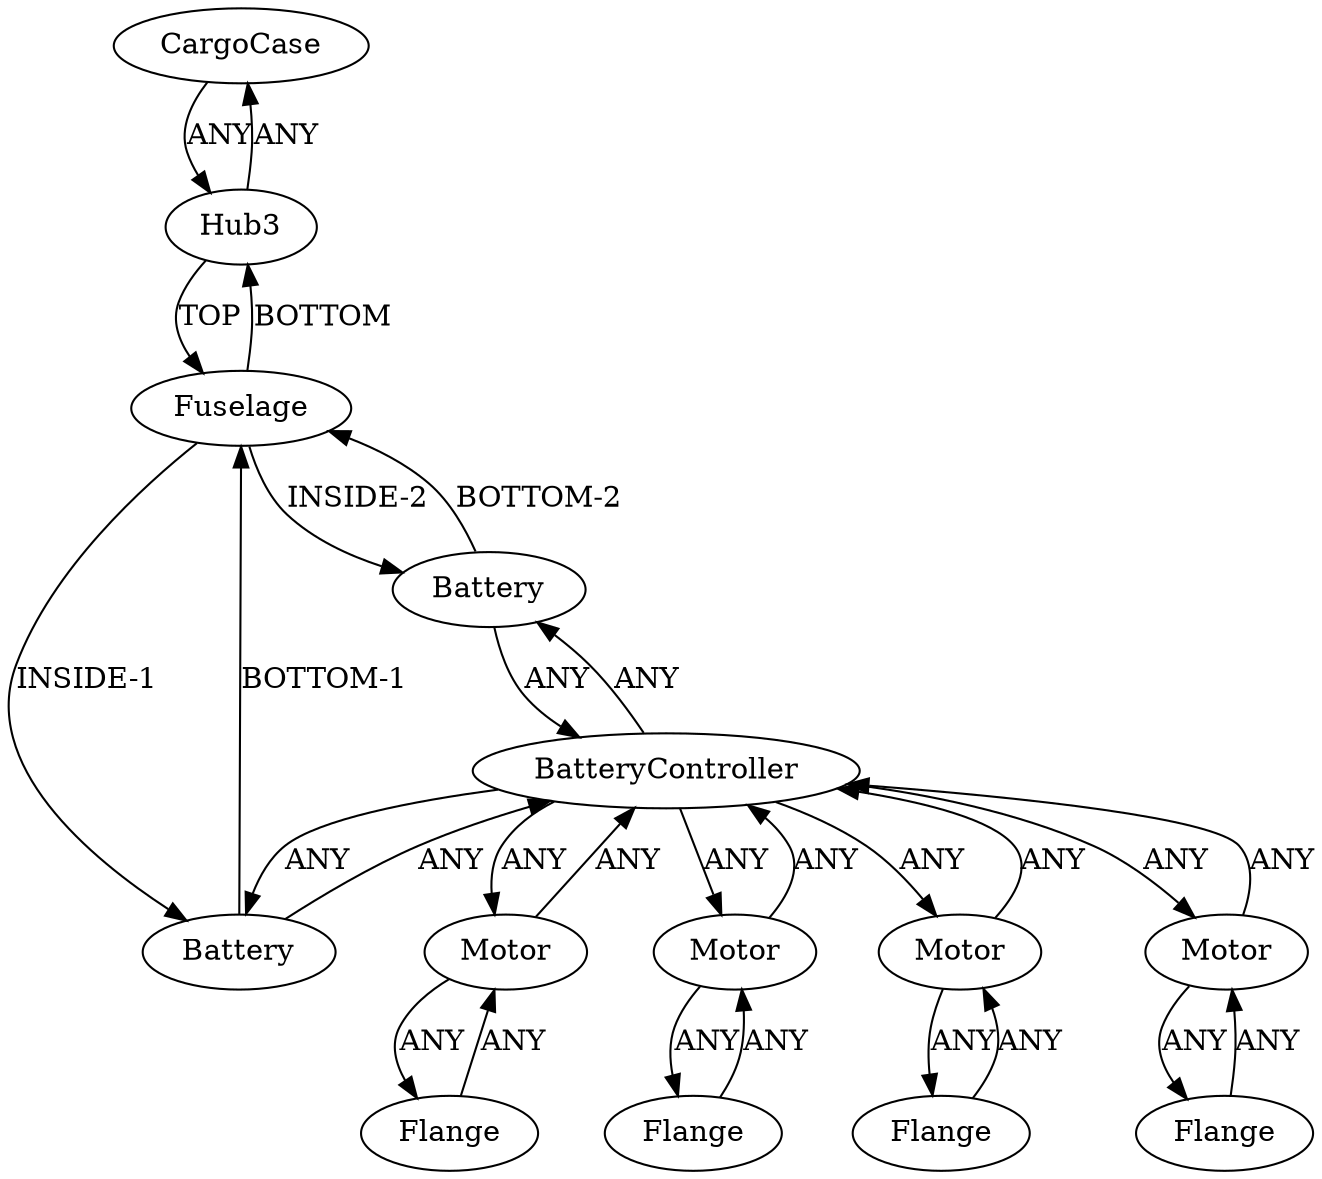 /* Created by igraph 0.10.2 */
digraph {
  0 [
    instance=CargoCase_instance_1
    label=CargoCase
  ];
  1 [
    instance=Fuselage_instance_1
    label=Fuselage
  ];
  2 [
    instance=Flange_instance_1
    label=Flange
  ];
  3 [
    instance=Motor_instance_1
    label=Motor
  ];
  4 [
    instance=Hub3_instance_4
    label=Hub3
  ];
  5 [
    instance=Flange_instance_2
    label=Flange
  ];
  6 [
    instance=Motor_instance_2
    label=Motor
  ];
  7 [
    instance=Motor_instance_3
    label=Motor
  ];
  8 [
    instance=Flange_instance_3
    label=Flange
  ];
  9 [
    instance=Flange_instance_4
    label=Flange
  ];
  10 [
    instance=Battery_instance_1
    label=Battery
  ];
  11 [
    instance=Battery_instance_2
    label=Battery
  ];
  12 [
    instance=Motor_instance_4
    label=Motor
  ];
  13 [
    instance=BatteryController_instance_1
    label=BatteryController
  ];

  0 -> 4 [
    label=ANY
  ];
  1 -> 4 [
    label=BOTTOM
  ];
  1 -> 10 [
    label="INSIDE-1"
  ];
  1 -> 11 [
    label="INSIDE-2"
  ];
  2 -> 3 [
    label=ANY
  ];
  3 -> 2 [
    label=ANY
  ];
  3 -> 13 [
    label=ANY
  ];
  4 -> 0 [
    label=ANY
  ];
  4 -> 1 [
    label=TOP
  ];
  5 -> 12 [
    label=ANY
  ];
  6 -> 8 [
    label=ANY
  ];
  6 -> 13 [
    label=ANY
  ];
  7 -> 9 [
    label=ANY
  ];
  7 -> 13 [
    label=ANY
  ];
  8 -> 6 [
    label=ANY
  ];
  9 -> 7 [
    label=ANY
  ];
  10 -> 1 [
    label="BOTTOM-1"
  ];
  10 -> 13 [
    label=ANY
  ];
  11 -> 1 [
    label="BOTTOM-2"
  ];
  11 -> 13 [
    label=ANY
  ];
  12 -> 5 [
    label=ANY
  ];
  12 -> 13 [
    label=ANY
  ];
  13 -> 3 [
    label=ANY
  ];
  13 -> 6 [
    label=ANY
  ];
  13 -> 7 [
    label=ANY
  ];
  13 -> 10 [
    label=ANY
  ];
  13 -> 11 [
    label=ANY
  ];
  13 -> 12 [
    label=ANY
  ];
}
